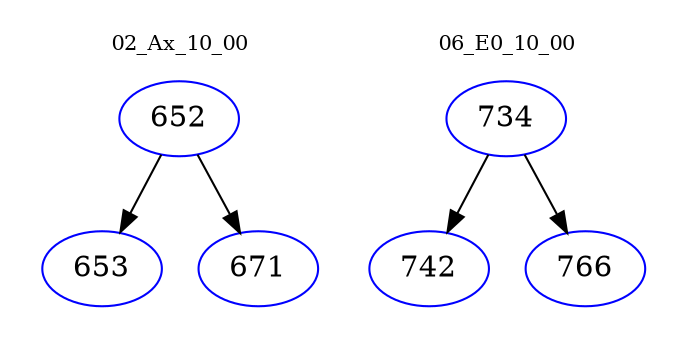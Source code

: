 digraph{
subgraph cluster_0 {
color = white
label = "02_Ax_10_00";
fontsize=10;
T0_652 [label="652", color="blue"]
T0_652 -> T0_653 [color="black"]
T0_653 [label="653", color="blue"]
T0_652 -> T0_671 [color="black"]
T0_671 [label="671", color="blue"]
}
subgraph cluster_1 {
color = white
label = "06_E0_10_00";
fontsize=10;
T1_734 [label="734", color="blue"]
T1_734 -> T1_742 [color="black"]
T1_742 [label="742", color="blue"]
T1_734 -> T1_766 [color="black"]
T1_766 [label="766", color="blue"]
}
}
